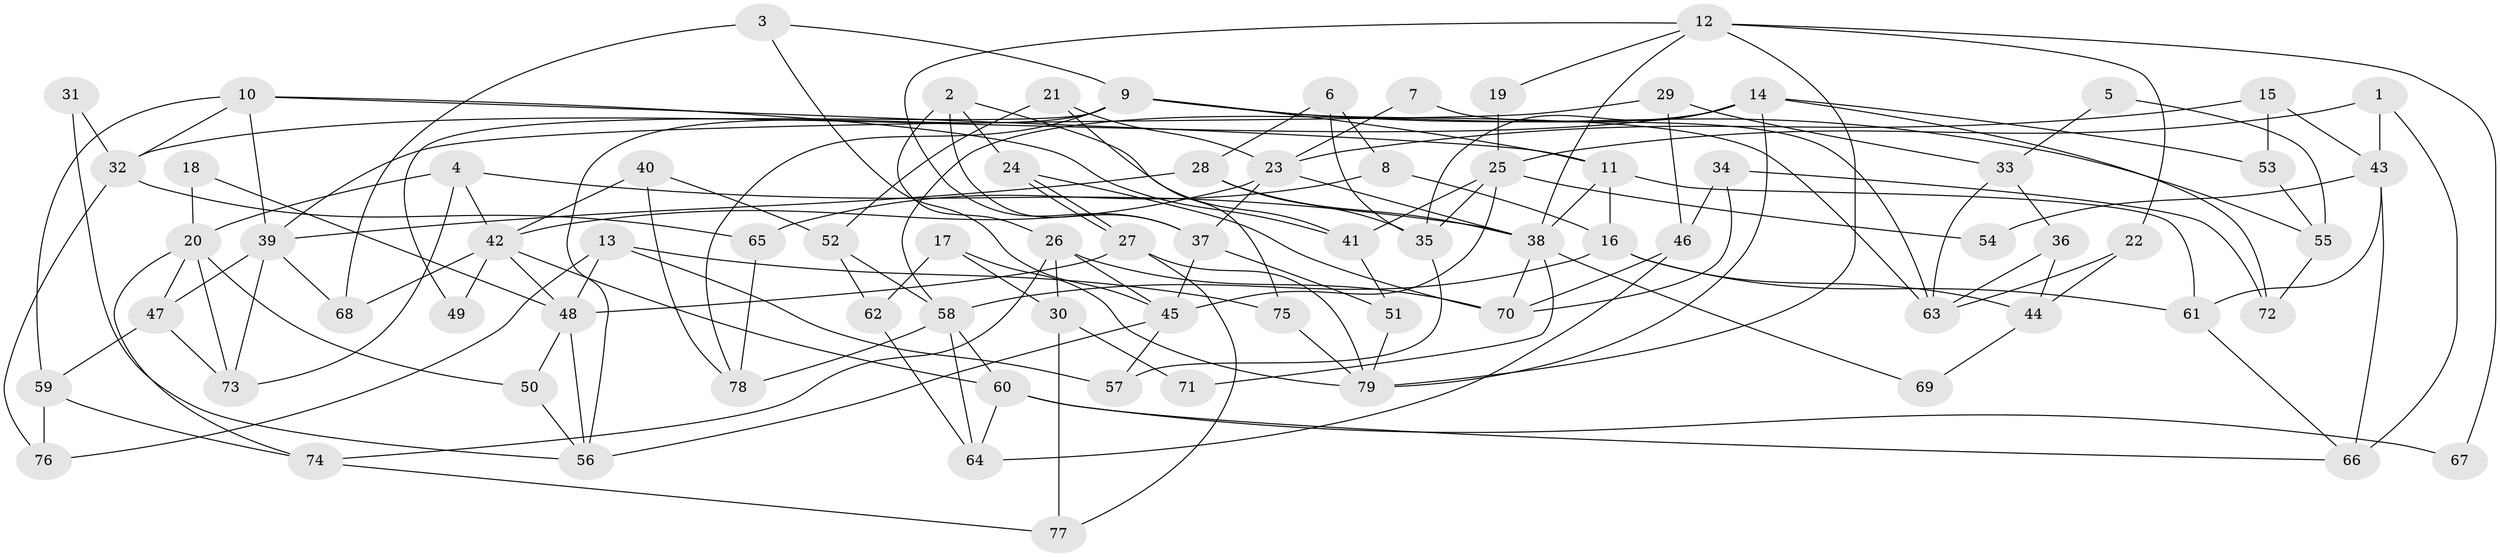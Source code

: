 // coarse degree distribution, {3: 0.225, 8: 0.075, 7: 0.075, 10: 0.05, 6: 0.15, 5: 0.125, 2: 0.2, 9: 0.025, 4: 0.075}
// Generated by graph-tools (version 1.1) at 2025/50/03/04/25 22:50:51]
// undirected, 79 vertices, 158 edges
graph export_dot {
  node [color=gray90,style=filled];
  1;
  2;
  3;
  4;
  5;
  6;
  7;
  8;
  9;
  10;
  11;
  12;
  13;
  14;
  15;
  16;
  17;
  18;
  19;
  20;
  21;
  22;
  23;
  24;
  25;
  26;
  27;
  28;
  29;
  30;
  31;
  32;
  33;
  34;
  35;
  36;
  37;
  38;
  39;
  40;
  41;
  42;
  43;
  44;
  45;
  46;
  47;
  48;
  49;
  50;
  51;
  52;
  53;
  54;
  55;
  56;
  57;
  58;
  59;
  60;
  61;
  62;
  63;
  64;
  65;
  66;
  67;
  68;
  69;
  70;
  71;
  72;
  73;
  74;
  75;
  76;
  77;
  78;
  79;
  1 -- 25;
  1 -- 43;
  1 -- 66;
  2 -- 24;
  2 -- 26;
  2 -- 37;
  2 -- 41;
  3 -- 9;
  3 -- 45;
  3 -- 68;
  4 -- 73;
  4 -- 42;
  4 -- 20;
  4 -- 38;
  5 -- 33;
  5 -- 55;
  6 -- 28;
  6 -- 35;
  6 -- 8;
  7 -- 63;
  7 -- 23;
  8 -- 16;
  8 -- 65;
  9 -- 56;
  9 -- 11;
  9 -- 49;
  9 -- 55;
  9 -- 63;
  9 -- 78;
  10 -- 32;
  10 -- 41;
  10 -- 11;
  10 -- 39;
  10 -- 59;
  11 -- 16;
  11 -- 38;
  11 -- 61;
  12 -- 38;
  12 -- 37;
  12 -- 19;
  12 -- 22;
  12 -- 67;
  12 -- 79;
  13 -- 76;
  13 -- 57;
  13 -- 48;
  13 -- 75;
  14 -- 35;
  14 -- 79;
  14 -- 32;
  14 -- 53;
  14 -- 58;
  14 -- 72;
  15 -- 53;
  15 -- 23;
  15 -- 43;
  16 -- 61;
  16 -- 58;
  16 -- 44;
  17 -- 30;
  17 -- 79;
  17 -- 62;
  18 -- 20;
  18 -- 48;
  19 -- 25;
  20 -- 73;
  20 -- 47;
  20 -- 50;
  20 -- 74;
  21 -- 23;
  21 -- 75;
  21 -- 52;
  22 -- 44;
  22 -- 63;
  23 -- 38;
  23 -- 42;
  23 -- 37;
  24 -- 27;
  24 -- 27;
  24 -- 70;
  25 -- 41;
  25 -- 45;
  25 -- 35;
  25 -- 54;
  26 -- 45;
  26 -- 74;
  26 -- 30;
  26 -- 70;
  27 -- 48;
  27 -- 77;
  27 -- 79;
  28 -- 38;
  28 -- 39;
  28 -- 35;
  29 -- 39;
  29 -- 46;
  29 -- 33;
  30 -- 77;
  30 -- 71;
  31 -- 56;
  31 -- 32;
  32 -- 65;
  32 -- 76;
  33 -- 63;
  33 -- 36;
  34 -- 46;
  34 -- 70;
  34 -- 72;
  35 -- 57;
  36 -- 63;
  36 -- 44;
  37 -- 45;
  37 -- 51;
  38 -- 69;
  38 -- 70;
  38 -- 71;
  39 -- 68;
  39 -- 47;
  39 -- 73;
  40 -- 78;
  40 -- 52;
  40 -- 42;
  41 -- 51;
  42 -- 60;
  42 -- 48;
  42 -- 49;
  42 -- 68;
  43 -- 66;
  43 -- 54;
  43 -- 61;
  44 -- 69;
  45 -- 56;
  45 -- 57;
  46 -- 64;
  46 -- 70;
  47 -- 59;
  47 -- 73;
  48 -- 50;
  48 -- 56;
  50 -- 56;
  51 -- 79;
  52 -- 62;
  52 -- 58;
  53 -- 55;
  55 -- 72;
  58 -- 60;
  58 -- 64;
  58 -- 78;
  59 -- 74;
  59 -- 76;
  60 -- 66;
  60 -- 64;
  60 -- 67;
  61 -- 66;
  62 -- 64;
  65 -- 78;
  74 -- 77;
  75 -- 79;
}
